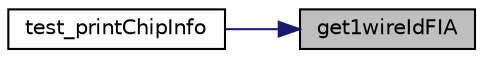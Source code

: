 digraph "get1wireIdFIA"
{
 // INTERACTIVE_SVG=YES
 // LATEX_PDF_SIZE
  edge [fontname="Helvetica",fontsize="10",labelfontname="Helvetica",labelfontsize="10"];
  node [fontname="Helvetica",fontsize="10",shape=record];
  rankdir="RL";
  Node1 [label="get1wireIdFIA",height=0.2,width=0.4,color="black", fillcolor="grey75", style="filled", fontcolor="black",tooltip=" "];
  Node1 -> Node2 [dir="back",color="midnightblue",fontsize="10",style="solid"];
  Node2 [label="test_printChipInfo",height=0.2,width=0.4,color="black", fillcolor="white", style="filled",URL="$1wire_8cpp.html#a2e8000096e9b85edb1ba3aab584b0a8a",tooltip=" "];
}
